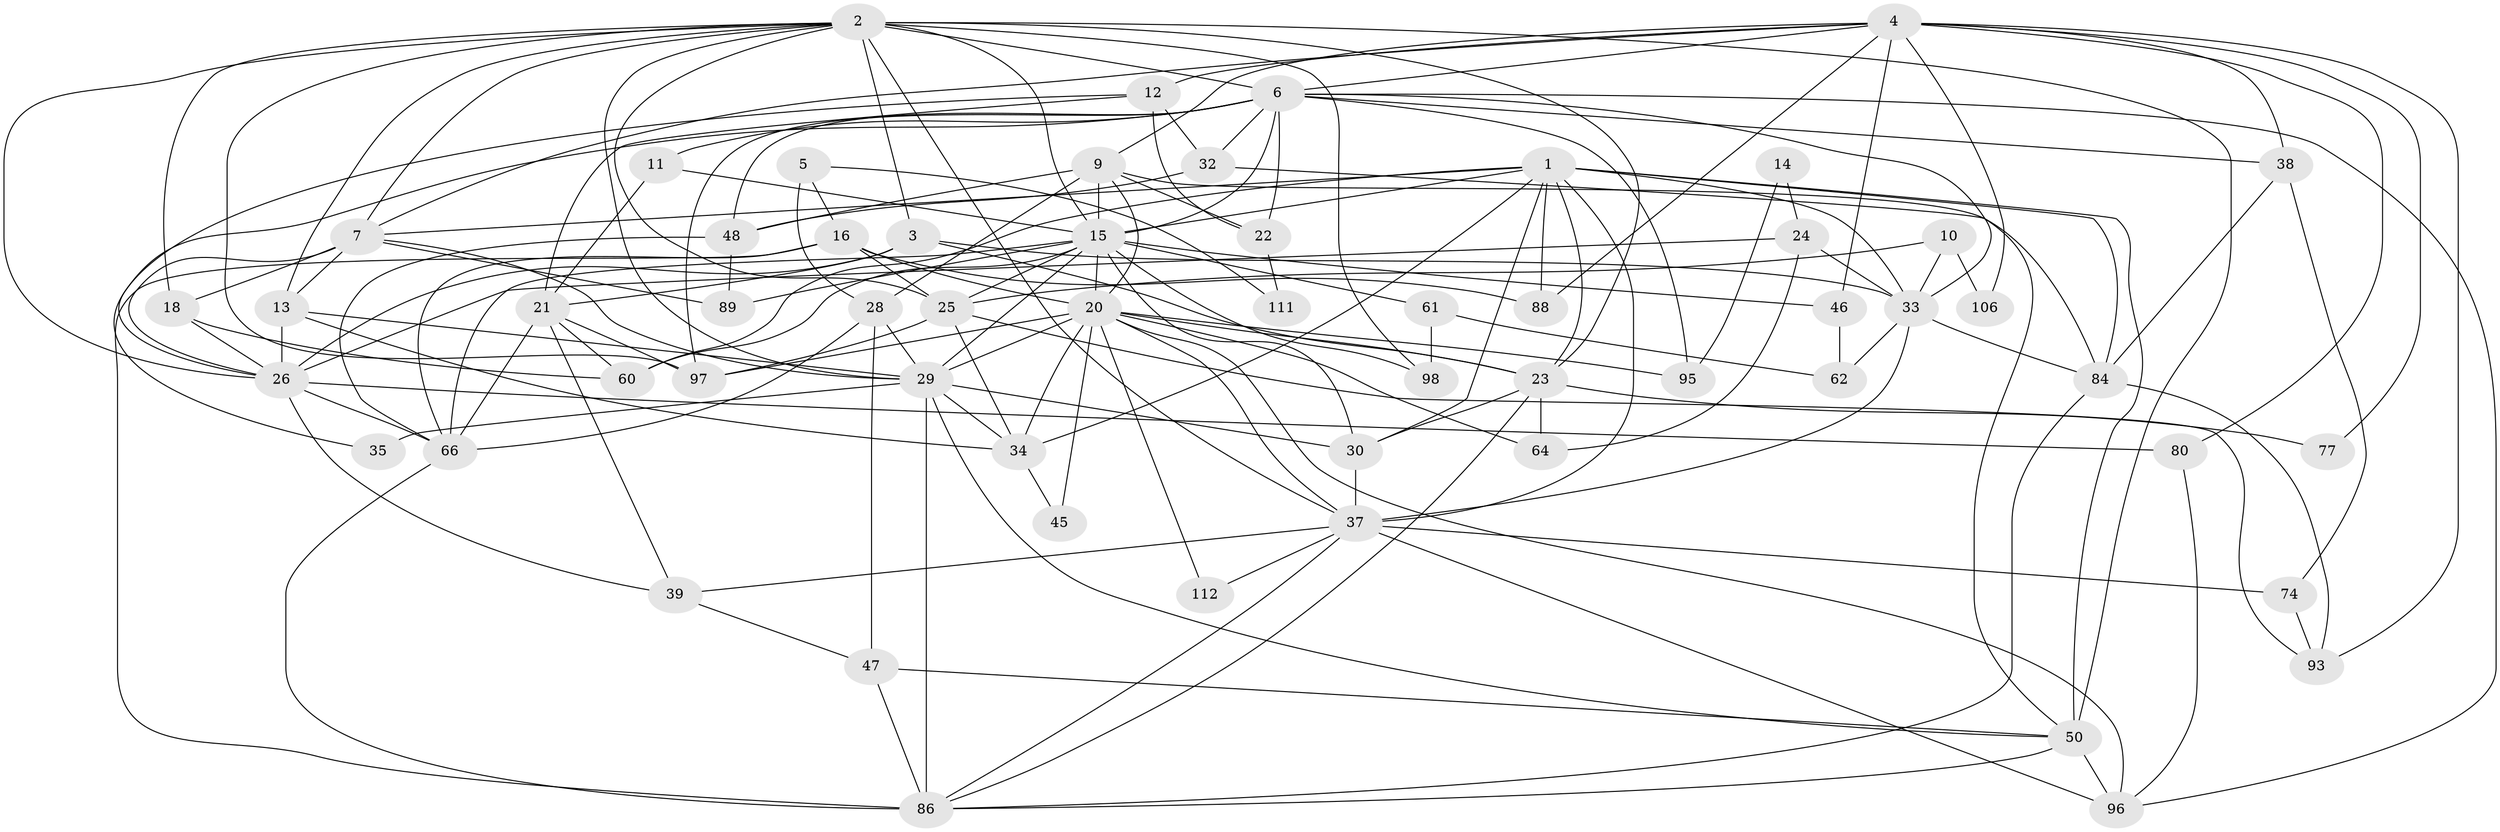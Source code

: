 // original degree distribution, {5: 0.1623931623931624, 6: 0.09401709401709402, 4: 0.23076923076923078, 3: 0.3333333333333333, 7: 0.06837606837606838, 2: 0.1111111111111111}
// Generated by graph-tools (version 1.1) at 2025/15/03/09/25 04:15:09]
// undirected, 58 vertices, 161 edges
graph export_dot {
graph [start="1"]
  node [color=gray90,style=filled];
  1 [super="+63+53+54"];
  2 [super="+78+57+41"];
  3 [super="+42"];
  4 [super="+55+44+91"];
  5;
  6 [super="+51+19+8"];
  7 [super="+104+27"];
  9 [super="+40"];
  10;
  11;
  12;
  13 [super="+56"];
  14;
  15 [super="+17+65"];
  16 [super="+113"];
  18 [super="+114"];
  20 [super="+49"];
  21 [super="+101+110"];
  22;
  23 [super="+108+68"];
  24 [super="+115"];
  25 [super="+31"];
  26 [super="+73"];
  28 [super="+92"];
  29 [super="+69+70"];
  30 [super="+67"];
  32;
  33 [super="+59"];
  34 [super="+36"];
  35;
  37 [super="+82+52"];
  38 [super="+105"];
  39;
  45;
  46;
  47 [super="+58"];
  48;
  50 [super="+102"];
  60 [super="+103"];
  61;
  62;
  64;
  66 [super="+87+85"];
  74;
  77;
  80;
  84 [super="+90"];
  86 [super="+109"];
  88;
  89;
  93;
  95;
  96;
  97 [super="+100"];
  98;
  106;
  111;
  112;
  1 -- 23;
  1 -- 33;
  1 -- 50;
  1 -- 34;
  1 -- 84 [weight=2];
  1 -- 88;
  1 -- 15;
  1 -- 60;
  1 -- 37;
  1 -- 30;
  1 -- 7;
  2 -- 7;
  2 -- 29;
  2 -- 3;
  2 -- 15;
  2 -- 25;
  2 -- 50 [weight=2];
  2 -- 97;
  2 -- 98;
  2 -- 37;
  2 -- 6;
  2 -- 13;
  2 -- 18;
  2 -- 26;
  2 -- 23;
  3 -- 26;
  3 -- 23;
  3 -- 33;
  3 -- 21;
  4 -- 38;
  4 -- 88;
  4 -- 80;
  4 -- 7;
  4 -- 106;
  4 -- 12;
  4 -- 93;
  4 -- 46;
  4 -- 9;
  4 -- 77;
  4 -- 6;
  5 -- 16;
  5 -- 28;
  5 -- 111;
  6 -- 22;
  6 -- 33 [weight=2];
  6 -- 97;
  6 -- 32;
  6 -- 35;
  6 -- 38;
  6 -- 48;
  6 -- 96;
  6 -- 95;
  6 -- 15;
  6 -- 11;
  7 -- 18;
  7 -- 89;
  7 -- 26 [weight=2];
  7 -- 13;
  7 -- 29;
  9 -- 28;
  9 -- 48;
  9 -- 84;
  9 -- 20 [weight=3];
  9 -- 15;
  9 -- 22;
  10 -- 25;
  10 -- 106;
  10 -- 33 [weight=2];
  11 -- 21;
  11 -- 15;
  12 -- 32;
  12 -- 21;
  12 -- 22;
  12 -- 26;
  13 -- 34;
  13 -- 29;
  13 -- 26;
  14 -- 95;
  14 -- 24;
  15 -- 66;
  15 -- 46;
  15 -- 61;
  15 -- 89;
  15 -- 60;
  15 -- 29;
  15 -- 30;
  15 -- 98;
  15 -- 20;
  15 -- 25;
  16 -- 86;
  16 -- 20;
  16 -- 25;
  16 -- 66;
  16 -- 88;
  18 -- 60;
  18 -- 26;
  20 -- 96;
  20 -- 23 [weight=2];
  20 -- 64;
  20 -- 34;
  20 -- 45;
  20 -- 112;
  20 -- 29;
  20 -- 95;
  20 -- 37;
  20 -- 97;
  21 -- 97 [weight=2];
  21 -- 39;
  21 -- 60;
  21 -- 66;
  22 -- 111;
  23 -- 64;
  23 -- 86;
  23 -- 77;
  23 -- 30;
  24 -- 64;
  24 -- 33;
  24 -- 26;
  25 -- 34;
  25 -- 93;
  25 -- 97;
  26 -- 66;
  26 -- 80;
  26 -- 39;
  28 -- 66;
  28 -- 29;
  28 -- 47;
  29 -- 35;
  29 -- 34;
  29 -- 86;
  29 -- 30;
  29 -- 50;
  30 -- 37;
  32 -- 48;
  32 -- 50;
  33 -- 84;
  33 -- 62;
  33 -- 37;
  34 -- 45;
  37 -- 96 [weight=2];
  37 -- 86;
  37 -- 39;
  37 -- 74;
  37 -- 112;
  38 -- 74;
  38 -- 84;
  39 -- 47;
  46 -- 62;
  47 -- 86 [weight=2];
  47 -- 50;
  48 -- 89;
  48 -- 66;
  50 -- 86;
  50 -- 96;
  61 -- 98;
  61 -- 62;
  66 -- 86;
  74 -- 93;
  80 -- 96;
  84 -- 86;
  84 -- 93;
}
